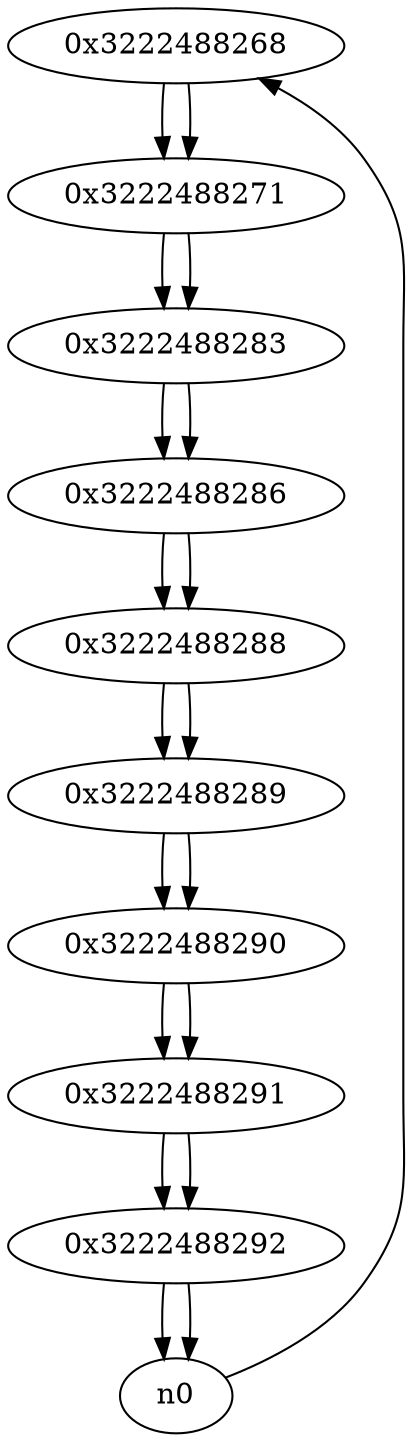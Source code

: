 digraph G{
/* nodes */
  n1 [label="0x3222488268"]
  n2 [label="0x3222488271"]
  n3 [label="0x3222488283"]
  n4 [label="0x3222488286"]
  n5 [label="0x3222488288"]
  n6 [label="0x3222488289"]
  n7 [label="0x3222488290"]
  n8 [label="0x3222488291"]
  n9 [label="0x3222488292"]
/* edges */
n1 -> n2;
n0 -> n1;
n2 -> n3;
n1 -> n2;
n3 -> n4;
n2 -> n3;
n4 -> n5;
n3 -> n4;
n5 -> n6;
n4 -> n5;
n6 -> n7;
n5 -> n6;
n7 -> n8;
n6 -> n7;
n8 -> n9;
n7 -> n8;
n9 -> n0;
n9 -> n0;
n8 -> n9;
}
